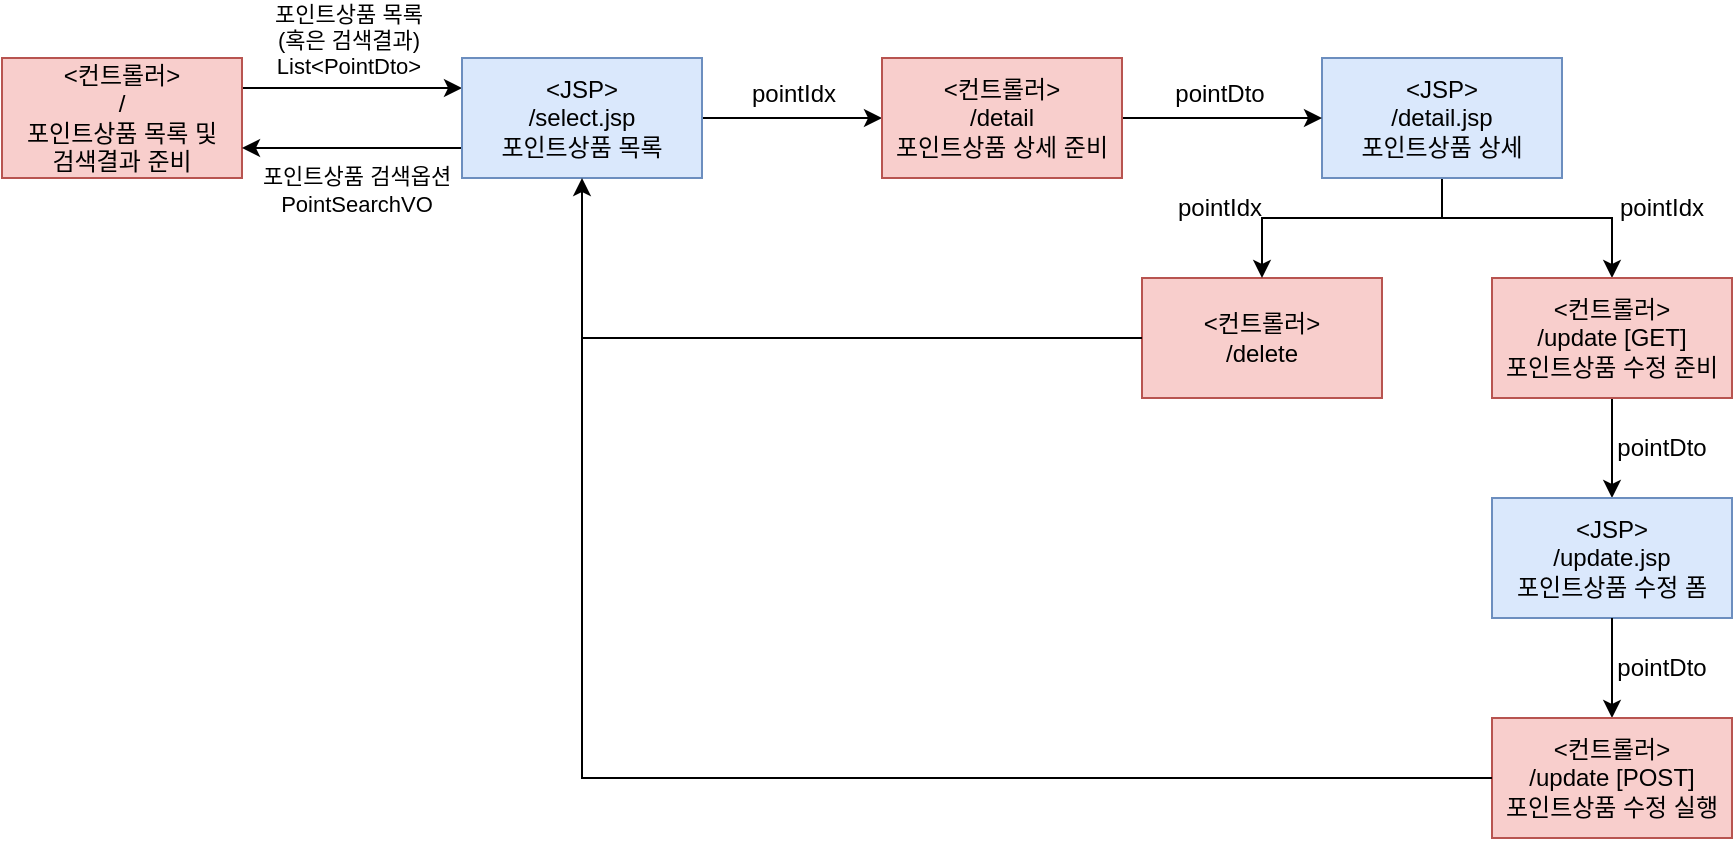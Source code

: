 <mxfile>
    <diagram id="TIbNkqo1CbPCWAM8U0C-" name="페이지-1">
        <mxGraphModel dx="978" dy="713" grid="1" gridSize="10" guides="1" tooltips="1" connect="1" arrows="1" fold="1" page="1" pageScale="1" pageWidth="827" pageHeight="1169" math="0" shadow="0">
            <root>
                <mxCell id="0"/>
                <mxCell id="1" parent="0"/>
                <mxCell id="4" value="" style="edgeStyle=none;html=1;entryX=0;entryY=0.25;entryDx=0;entryDy=0;exitX=1;exitY=0.25;exitDx=0;exitDy=0;" edge="1" parent="1" source="2" target="3">
                    <mxGeometry relative="1" as="geometry">
                        <mxPoint x="170" y="60" as="sourcePoint"/>
                        <Array as="points"/>
                    </mxGeometry>
                </mxCell>
                <mxCell id="7" value="포인트상품 목록&lt;br&gt;(혹은 검색결과)&lt;br&gt;List&amp;lt;PointDto&amp;gt;" style="edgeLabel;html=1;align=center;verticalAlign=middle;resizable=0;points=[];" vertex="1" connectable="0" parent="4">
                    <mxGeometry x="-0.281" y="-4" relative="1" as="geometry">
                        <mxPoint x="13" y="-28" as="offset"/>
                    </mxGeometry>
                </mxCell>
                <mxCell id="2" value="&amp;lt;컨트롤러&amp;gt;&lt;br&gt;/&lt;br&gt;포인트상품 목록 및&lt;br&gt;검색결과 준비" style="rounded=0;whiteSpace=wrap;html=1;fillColor=#f8cecc;strokeColor=#b85450;" vertex="1" parent="1">
                    <mxGeometry x="40" y="40" width="120" height="60" as="geometry"/>
                </mxCell>
                <mxCell id="11" value="" style="edgeStyle=none;html=1;" edge="1" parent="1" source="3" target="9">
                    <mxGeometry relative="1" as="geometry"/>
                </mxCell>
                <mxCell id="13" value="" style="edgeStyle=none;html=1;entryX=1;entryY=0.75;entryDx=0;entryDy=0;exitX=0;exitY=0.75;exitDx=0;exitDy=0;" edge="1" parent="1" source="3" target="2">
                    <mxGeometry relative="1" as="geometry"/>
                </mxCell>
                <mxCell id="14" value="포인트상품 검색옵션&lt;br&gt;PointSearchVO" style="edgeLabel;html=1;align=center;verticalAlign=middle;resizable=0;points=[];" vertex="1" connectable="0" parent="13">
                    <mxGeometry x="-0.344" relative="1" as="geometry">
                        <mxPoint x="-17" y="21" as="offset"/>
                    </mxGeometry>
                </mxCell>
                <mxCell id="3" value="&amp;lt;JSP&amp;gt;&lt;br&gt;/select.jsp&lt;br&gt;포인트상품 목록" style="rounded=0;whiteSpace=wrap;html=1;fillColor=#dae8fc;strokeColor=#6c8ebf;" vertex="1" parent="1">
                    <mxGeometry x="270" y="40" width="120" height="60" as="geometry"/>
                </mxCell>
                <mxCell id="16" value="" style="edgeStyle=none;html=1;entryX=0.5;entryY=0;entryDx=0;entryDy=0;rounded=0;exitX=0.5;exitY=1;exitDx=0;exitDy=0;" edge="1" parent="1" source="5" target="15">
                    <mxGeometry relative="1" as="geometry">
                        <Array as="points">
                            <mxPoint x="760" y="120"/>
                            <mxPoint x="845" y="120"/>
                        </Array>
                    </mxGeometry>
                </mxCell>
                <mxCell id="5" value="&amp;lt;JSP&amp;gt;&lt;br&gt;/detail.jsp&lt;br&gt;포인트상품 상세" style="rounded=0;whiteSpace=wrap;html=1;fillColor=#dae8fc;strokeColor=#6c8ebf;" vertex="1" parent="1">
                    <mxGeometry x="700" y="40" width="120" height="60" as="geometry"/>
                </mxCell>
                <mxCell id="12" value="" style="edgeStyle=none;html=1;" edge="1" parent="1" source="9" target="5">
                    <mxGeometry relative="1" as="geometry"/>
                </mxCell>
                <mxCell id="9" value="&amp;lt;컨트롤러&amp;gt;&lt;br&gt;/detail&lt;br&gt;포인트상품 상세 준비" style="rounded=0;whiteSpace=wrap;html=1;fillColor=#f8cecc;strokeColor=#b85450;" vertex="1" parent="1">
                    <mxGeometry x="480" y="40" width="120" height="60" as="geometry"/>
                </mxCell>
                <mxCell id="18" value="" style="edgeStyle=none;html=1;" edge="1" parent="1" source="15" target="17">
                    <mxGeometry relative="1" as="geometry"/>
                </mxCell>
                <mxCell id="15" value="&amp;lt;컨트롤러&amp;gt;&lt;br&gt;/update [GET]&lt;br&gt;포인트상품 수정 준비" style="rounded=0;whiteSpace=wrap;html=1;fillColor=#f8cecc;strokeColor=#b85450;" vertex="1" parent="1">
                    <mxGeometry x="785" y="150" width="120" height="60" as="geometry"/>
                </mxCell>
                <mxCell id="17" value="&amp;lt;JSP&amp;gt;&lt;br&gt;/update.jsp&lt;br&gt;포인트상품 수정 폼" style="rounded=0;whiteSpace=wrap;html=1;fillColor=#dae8fc;strokeColor=#6c8ebf;" vertex="1" parent="1">
                    <mxGeometry x="785" y="260" width="120" height="60" as="geometry"/>
                </mxCell>
                <mxCell id="19" value="" style="endArrow=classic;html=1;exitX=0.5;exitY=1;exitDx=0;exitDy=0;rounded=0;entryX=0.5;entryY=0;entryDx=0;entryDy=0;" edge="1" parent="1" source="17" target="22">
                    <mxGeometry width="50" height="50" relative="1" as="geometry">
                        <mxPoint x="875" y="150" as="sourcePoint"/>
                        <mxPoint x="905" y="170" as="targetPoint"/>
                        <Array as="points"/>
                    </mxGeometry>
                </mxCell>
                <mxCell id="22" value="&amp;lt;컨트롤러&amp;gt;&lt;br&gt;/update [POST]&lt;br&gt;포인트상품 수정 실행" style="rounded=0;whiteSpace=wrap;html=1;fillColor=#f8cecc;strokeColor=#b85450;" vertex="1" parent="1">
                    <mxGeometry x="785" y="370" width="120" height="60" as="geometry"/>
                </mxCell>
                <mxCell id="23" value="" style="endArrow=classic;html=1;rounded=0;entryX=0.5;entryY=1;entryDx=0;entryDy=0;exitX=0;exitY=0.5;exitDx=0;exitDy=0;" edge="1" parent="1" source="22" target="3">
                    <mxGeometry width="50" height="50" relative="1" as="geometry">
                        <mxPoint x="410" y="280" as="sourcePoint"/>
                        <mxPoint x="460" y="230" as="targetPoint"/>
                        <Array as="points">
                            <mxPoint x="330" y="400"/>
                        </Array>
                    </mxGeometry>
                </mxCell>
                <mxCell id="24" value="&amp;lt;컨트롤러&amp;gt;&lt;br&gt;/delete" style="rounded=0;whiteSpace=wrap;html=1;fillColor=#f8cecc;strokeColor=#b85450;" vertex="1" parent="1">
                    <mxGeometry x="610" y="150" width="120" height="60" as="geometry"/>
                </mxCell>
                <mxCell id="27" value="" style="endArrow=classic;html=1;rounded=0;entryX=0.5;entryY=0;entryDx=0;entryDy=0;" edge="1" parent="1" target="24">
                    <mxGeometry width="50" height="50" relative="1" as="geometry">
                        <mxPoint x="760" y="120" as="sourcePoint"/>
                        <mxPoint x="500" y="140" as="targetPoint"/>
                        <Array as="points">
                            <mxPoint x="670" y="120"/>
                        </Array>
                    </mxGeometry>
                </mxCell>
                <mxCell id="33" value="" style="endArrow=none;html=1;rounded=0;entryX=0;entryY=0.5;entryDx=0;entryDy=0;" edge="1" parent="1" target="24">
                    <mxGeometry width="50" height="50" relative="1" as="geometry">
                        <mxPoint x="330" y="180" as="sourcePoint"/>
                        <mxPoint x="520" y="180" as="targetPoint"/>
                    </mxGeometry>
                </mxCell>
                <mxCell id="34" value="pointIdx" style="text;html=1;strokeColor=none;fillColor=none;align=center;verticalAlign=middle;whiteSpace=wrap;rounded=0;" vertex="1" parent="1">
                    <mxGeometry x="406" y="43" width="60" height="30" as="geometry"/>
                </mxCell>
                <mxCell id="37" value="pointDto" style="text;html=1;strokeColor=none;fillColor=none;align=center;verticalAlign=middle;whiteSpace=wrap;rounded=0;" vertex="1" parent="1">
                    <mxGeometry x="619" y="43" width="60" height="30" as="geometry"/>
                </mxCell>
                <mxCell id="39" value="pointIdx" style="text;html=1;strokeColor=none;fillColor=none;align=center;verticalAlign=middle;whiteSpace=wrap;rounded=0;" vertex="1" parent="1">
                    <mxGeometry x="840" y="100" width="60" height="30" as="geometry"/>
                </mxCell>
                <mxCell id="40" value="pointIdx" style="text;html=1;strokeColor=none;fillColor=none;align=center;verticalAlign=middle;whiteSpace=wrap;rounded=0;" vertex="1" parent="1">
                    <mxGeometry x="619" y="100" width="60" height="30" as="geometry"/>
                </mxCell>
                <mxCell id="41" value="pointDto" style="text;html=1;strokeColor=none;fillColor=none;align=center;verticalAlign=middle;whiteSpace=wrap;rounded=0;" vertex="1" parent="1">
                    <mxGeometry x="840" y="220" width="60" height="30" as="geometry"/>
                </mxCell>
                <mxCell id="42" value="pointDto" style="text;html=1;strokeColor=none;fillColor=none;align=center;verticalAlign=middle;whiteSpace=wrap;rounded=0;" vertex="1" parent="1">
                    <mxGeometry x="840" y="330" width="60" height="30" as="geometry"/>
                </mxCell>
            </root>
        </mxGraphModel>
    </diagram>
</mxfile>